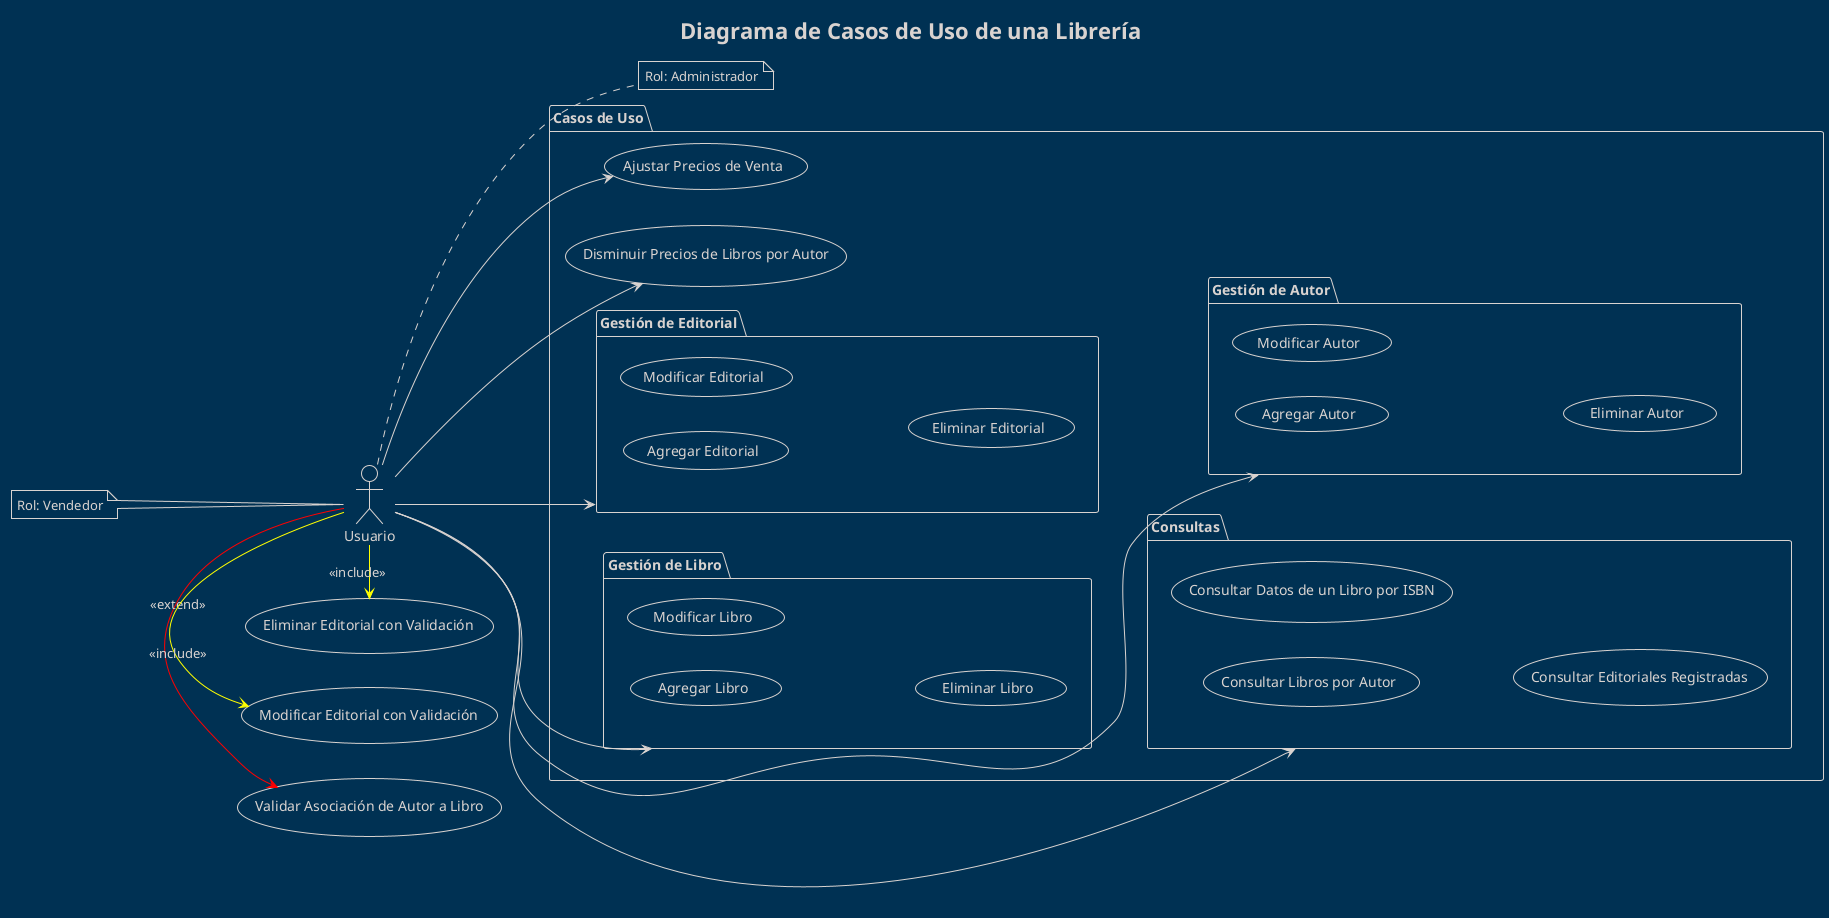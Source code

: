 @startuml 
title "Diagrama de Casos de Uso de una Librería"
!theme blueprint
left to right direction
actor Usuario as User

package "Casos de Uso"  as UC {
    User --> (Gestión de Editorial)
    User --> (Gestión de Libro)
    User --> (Gestión de Autor)
    User --> (Consultas)
    User --> (Ajustar Precios de Venta)
    User --> (Disminuir Precios de Libros por Autor)
}

package  "Gestión de Editorial" {
    (Agregar Editorial)
    (Modificar Editorial)
    (Eliminar Editorial)
}

package  "Gestión de Libro" {
    (Agregar Libro)
    (Modificar Libro)
    (Eliminar Libro)
}

package  "Gestión de Autor" {
    (Agregar Autor)
    (Modificar Autor)
    (Eliminar Autor)
}

package  "Consultas" {
    (Consultar Libros por Autor)
    (Consultar Datos de un Libro por ISBN)
    (Consultar Editoriales Registradas)
}

User -[#red]> (Validar Asociación de Autor a Libro) : <<extend>>
User -[#yellow]> (Modificar Editorial con Validación) : <<include>>
User -[#yellow]> (Eliminar Editorial con Validación) : <<include>>

note right of User : Rol: Administrador
note left of User : Rol: Vendedor

@enduml

@startuml
left to right direction
actor Administrador as Admin
actor Vendedor as Vend
actor Cliente as Client

rectangle "Casos de Uso" as UC {
    Admin --> (Agregar Editorial)
    Admin --> (Modificar Editorial)
    Admin --> (Eliminar Editorial)
    Vend --> (Agregar Libro)
    Vend --> (Modificar Libro)
    Vend --> (Eliminar Libro)
    Vend --> (Agregar Autor)
    Vend --> (Modificar Autor)
    Vend --> (Eliminar Autor)
    Vend --> (Consultar Libros por Autor)
    Vend --> (Consultar Datos de un Libro por ISBN)
    Vend --> (Consultar Editoriales Registradas)
    Admin --> (Ajustar Precios de Venta)
    Admin --> (Disminuir Precios de Libros por Autor)
}

Vend --> (Validar Asociación de Autor a Libro) : <<extend>>
Admin --> (Modificar Editorial con Validación) : <<include>>
Admin --> (Eliminar Editorial con Validación) : <<include>>

Client --> UC
@enduml

